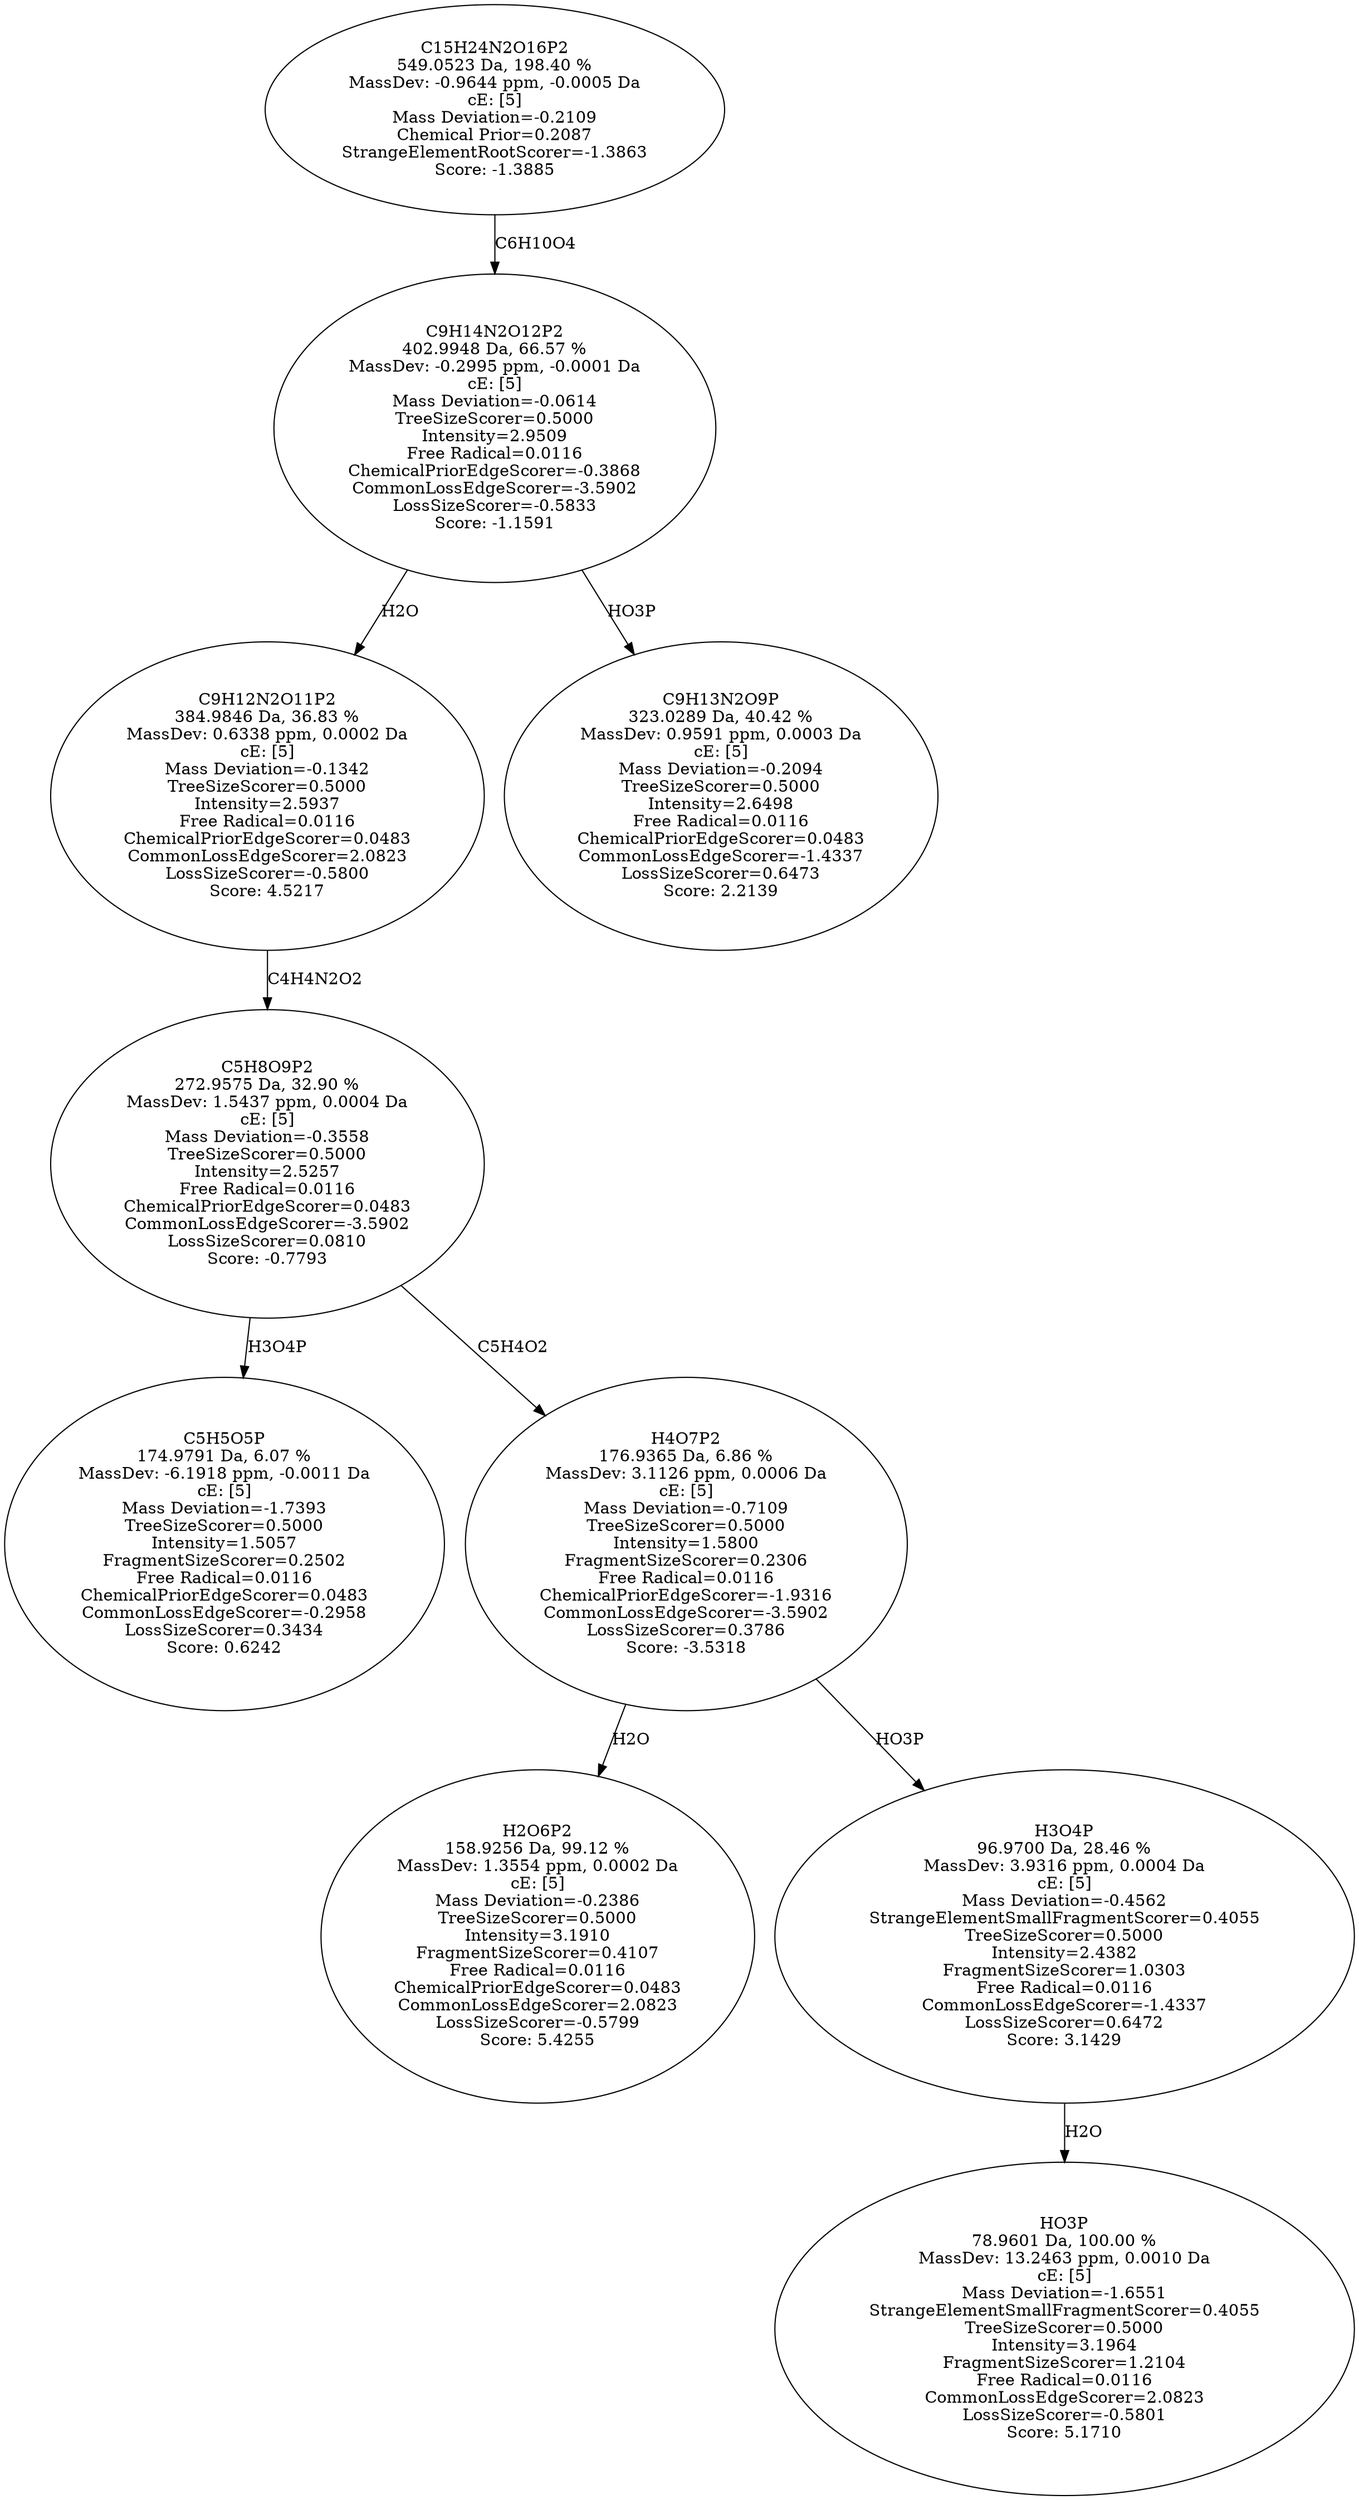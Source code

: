strict digraph {
v1 [label="C5H5O5P\n174.9791 Da, 6.07 %\nMassDev: -6.1918 ppm, -0.0011 Da\ncE: [5]\nMass Deviation=-1.7393\nTreeSizeScorer=0.5000\nIntensity=1.5057\nFragmentSizeScorer=0.2502\nFree Radical=0.0116\nChemicalPriorEdgeScorer=0.0483\nCommonLossEdgeScorer=-0.2958\nLossSizeScorer=0.3434\nScore: 0.6242"];
v2 [label="H2O6P2\n158.9256 Da, 99.12 %\nMassDev: 1.3554 ppm, 0.0002 Da\ncE: [5]\nMass Deviation=-0.2386\nTreeSizeScorer=0.5000\nIntensity=3.1910\nFragmentSizeScorer=0.4107\nFree Radical=0.0116\nChemicalPriorEdgeScorer=0.0483\nCommonLossEdgeScorer=2.0823\nLossSizeScorer=-0.5799\nScore: 5.4255"];
v3 [label="HO3P\n78.9601 Da, 100.00 %\nMassDev: 13.2463 ppm, 0.0010 Da\ncE: [5]\nMass Deviation=-1.6551\nStrangeElementSmallFragmentScorer=0.4055\nTreeSizeScorer=0.5000\nIntensity=3.1964\nFragmentSizeScorer=1.2104\nFree Radical=0.0116\nCommonLossEdgeScorer=2.0823\nLossSizeScorer=-0.5801\nScore: 5.1710"];
v4 [label="H3O4P\n96.9700 Da, 28.46 %\nMassDev: 3.9316 ppm, 0.0004 Da\ncE: [5]\nMass Deviation=-0.4562\nStrangeElementSmallFragmentScorer=0.4055\nTreeSizeScorer=0.5000\nIntensity=2.4382\nFragmentSizeScorer=1.0303\nFree Radical=0.0116\nCommonLossEdgeScorer=-1.4337\nLossSizeScorer=0.6472\nScore: 3.1429"];
v5 [label="H4O7P2\n176.9365 Da, 6.86 %\nMassDev: 3.1126 ppm, 0.0006 Da\ncE: [5]\nMass Deviation=-0.7109\nTreeSizeScorer=0.5000\nIntensity=1.5800\nFragmentSizeScorer=0.2306\nFree Radical=0.0116\nChemicalPriorEdgeScorer=-1.9316\nCommonLossEdgeScorer=-3.5902\nLossSizeScorer=0.3786\nScore: -3.5318"];
v6 [label="C5H8O9P2\n272.9575 Da, 32.90 %\nMassDev: 1.5437 ppm, 0.0004 Da\ncE: [5]\nMass Deviation=-0.3558\nTreeSizeScorer=0.5000\nIntensity=2.5257\nFree Radical=0.0116\nChemicalPriorEdgeScorer=0.0483\nCommonLossEdgeScorer=-3.5902\nLossSizeScorer=0.0810\nScore: -0.7793"];
v7 [label="C9H12N2O11P2\n384.9846 Da, 36.83 %\nMassDev: 0.6338 ppm, 0.0002 Da\ncE: [5]\nMass Deviation=-0.1342\nTreeSizeScorer=0.5000\nIntensity=2.5937\nFree Radical=0.0116\nChemicalPriorEdgeScorer=0.0483\nCommonLossEdgeScorer=2.0823\nLossSizeScorer=-0.5800\nScore: 4.5217"];
v8 [label="C9H13N2O9P\n323.0289 Da, 40.42 %\nMassDev: 0.9591 ppm, 0.0003 Da\ncE: [5]\nMass Deviation=-0.2094\nTreeSizeScorer=0.5000\nIntensity=2.6498\nFree Radical=0.0116\nChemicalPriorEdgeScorer=0.0483\nCommonLossEdgeScorer=-1.4337\nLossSizeScorer=0.6473\nScore: 2.2139"];
v9 [label="C9H14N2O12P2\n402.9948 Da, 66.57 %\nMassDev: -0.2995 ppm, -0.0001 Da\ncE: [5]\nMass Deviation=-0.0614\nTreeSizeScorer=0.5000\nIntensity=2.9509\nFree Radical=0.0116\nChemicalPriorEdgeScorer=-0.3868\nCommonLossEdgeScorer=-3.5902\nLossSizeScorer=-0.5833\nScore: -1.1591"];
v10 [label="C15H24N2O16P2\n549.0523 Da, 198.40 %\nMassDev: -0.9644 ppm, -0.0005 Da\ncE: [5]\nMass Deviation=-0.2109\nChemical Prior=0.2087\nStrangeElementRootScorer=-1.3863\nScore: -1.3885"];
v6 -> v1 [label="H3O4P"];
v5 -> v2 [label="H2O"];
v4 -> v3 [label="H2O"];
v5 -> v4 [label="HO3P"];
v6 -> v5 [label="C5H4O2"];
v7 -> v6 [label="C4H4N2O2"];
v9 -> v7 [label="H2O"];
v9 -> v8 [label="HO3P"];
v10 -> v9 [label="C6H10O4"];
}